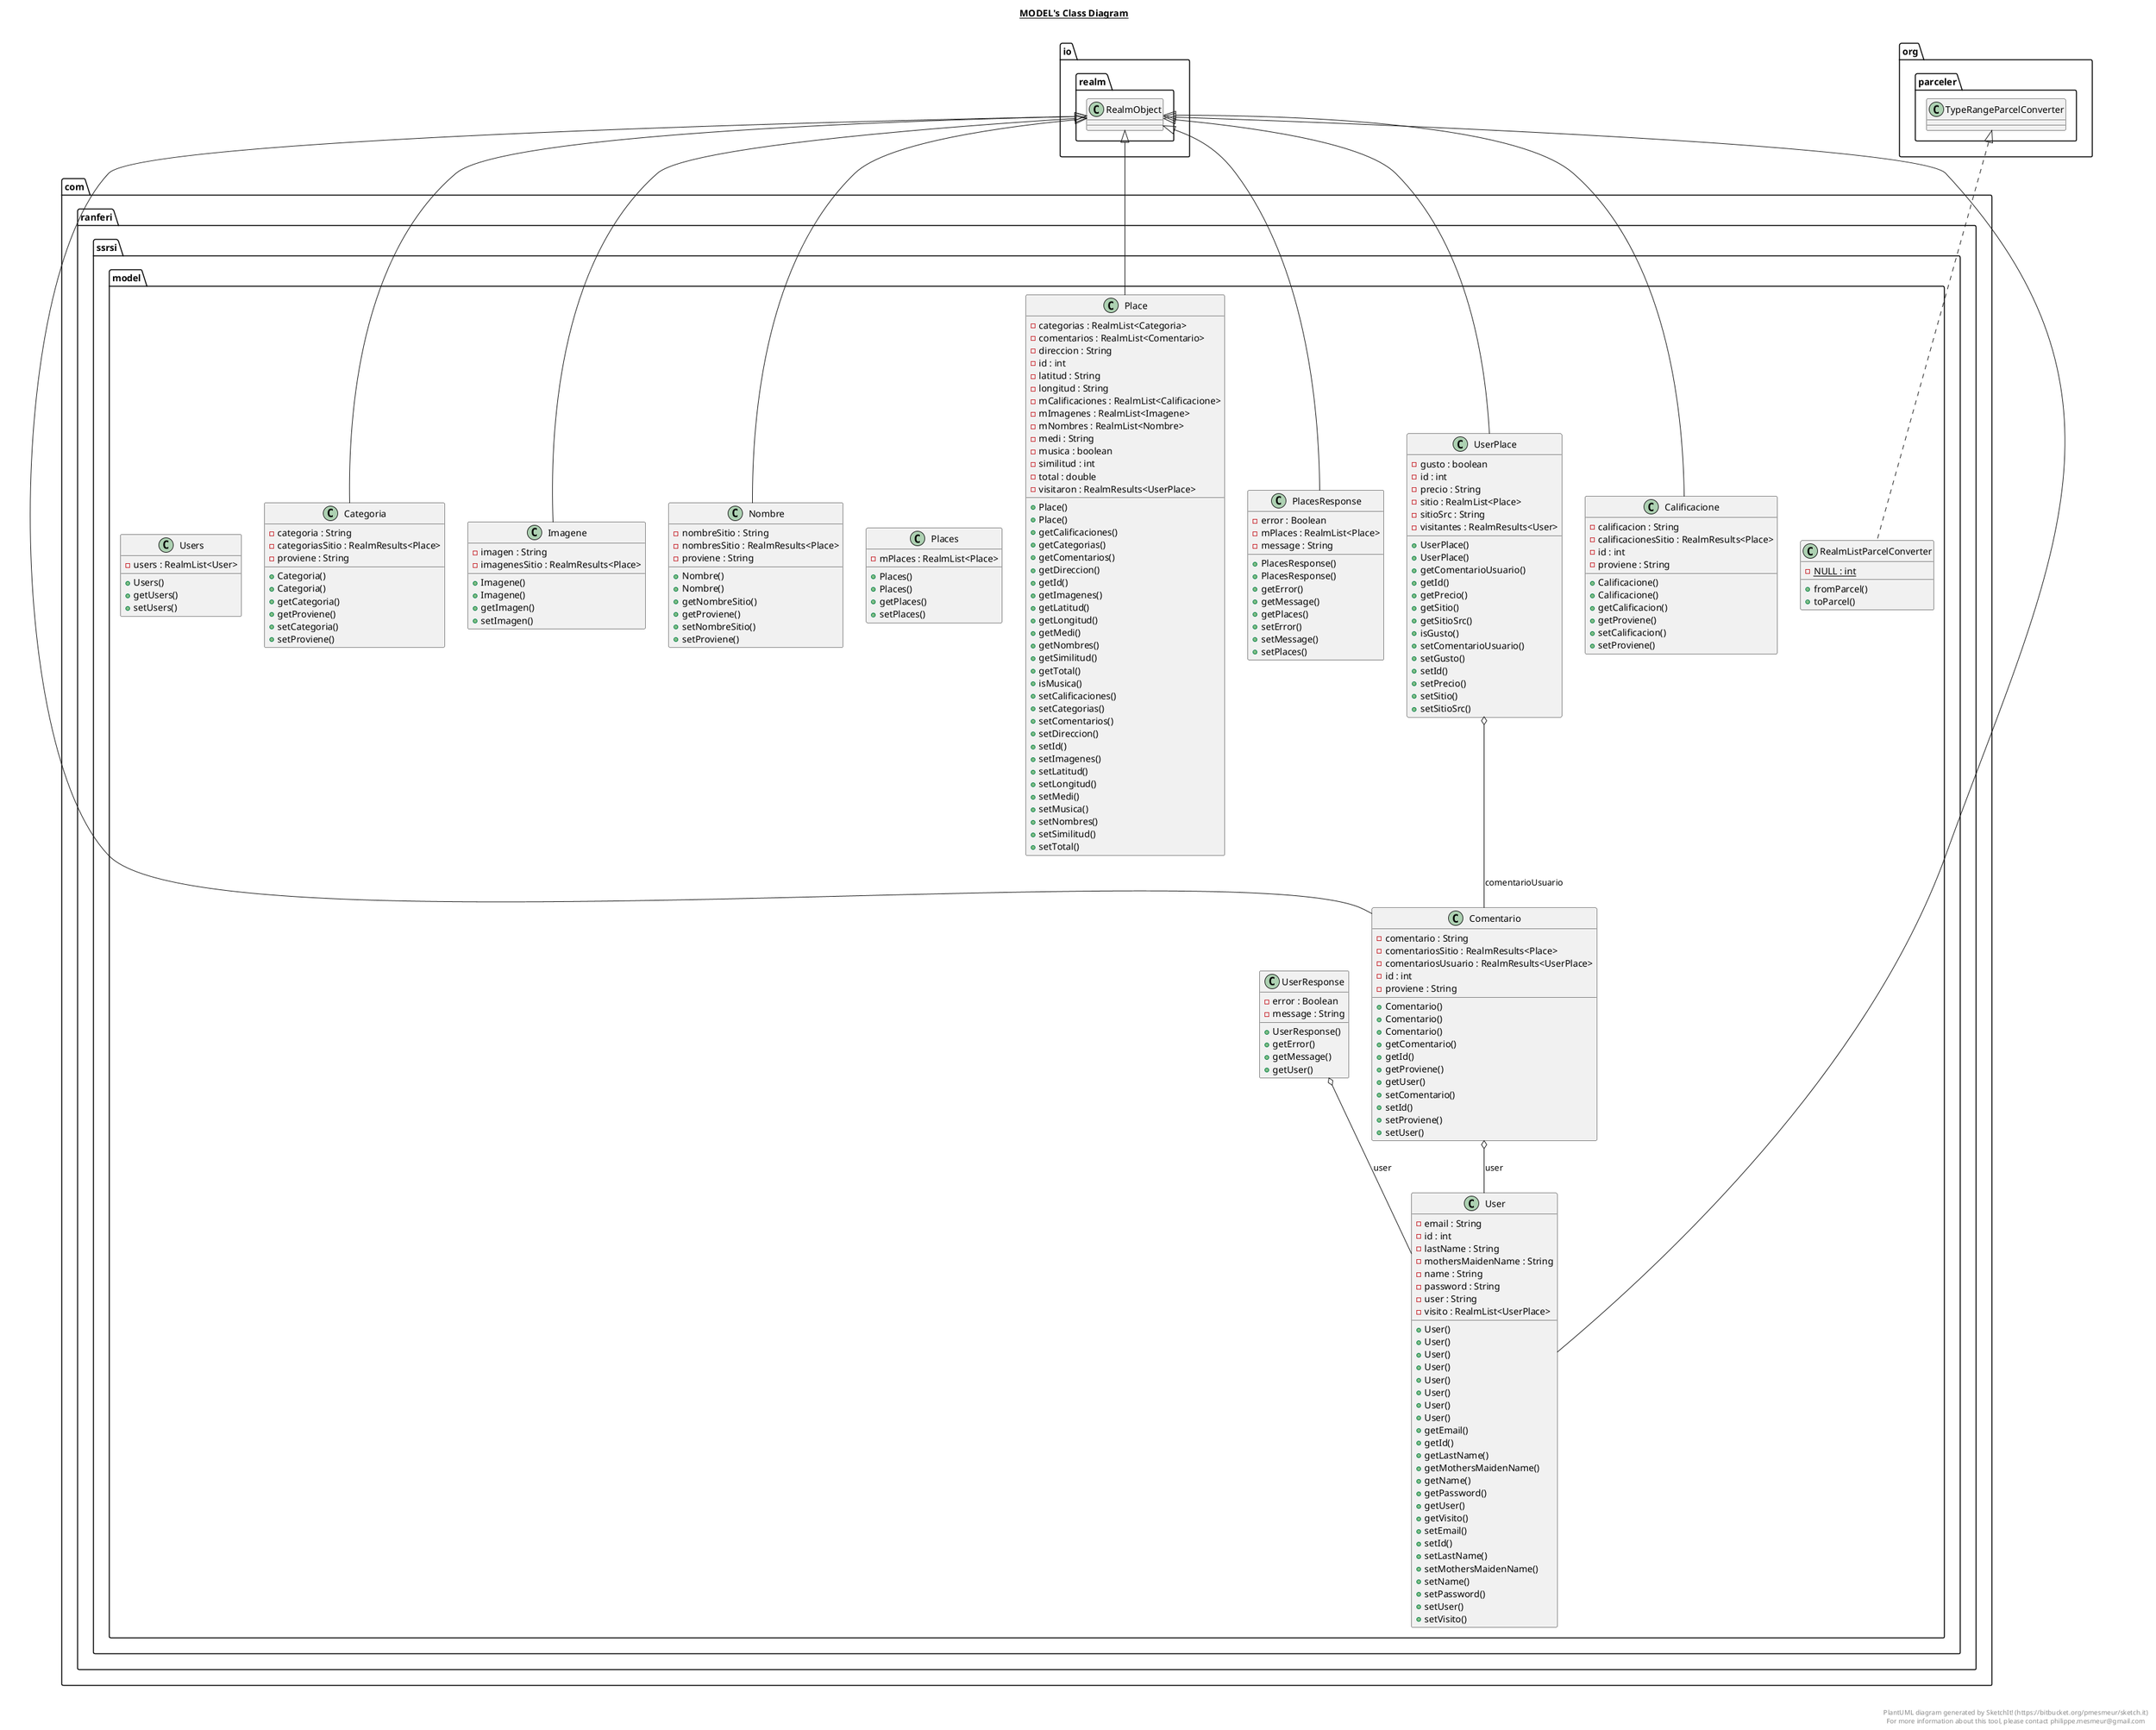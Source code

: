 @startuml

title __MODEL's Class Diagram__\n

  namespace com.ranferi.ssrsi {
    namespace model {
      class com.ranferi.ssrsi.model.Calificacione {
          - calificacion : String
          - calificacionesSitio : RealmResults<Place>
          - id : int
          - proviene : String
          + Calificacione()
          + Calificacione()
          + getCalificacion()
          + getProviene()
          + setCalificacion()
          + setProviene()
      }
    }
  }
  

  namespace com.ranferi.ssrsi {
    namespace model {
      class com.ranferi.ssrsi.model.Categoria {
          - categoria : String
          - categoriasSitio : RealmResults<Place>
          - proviene : String
          + Categoria()
          + Categoria()
          + getCategoria()
          + getProviene()
          + setCategoria()
          + setProviene()
      }
    }
  }
  

  namespace com.ranferi.ssrsi {
    namespace model {
      class com.ranferi.ssrsi.model.Comentario {
          - comentario : String
          - comentariosSitio : RealmResults<Place>
          - comentariosUsuario : RealmResults<UserPlace>
          - id : int
          - proviene : String
          + Comentario()
          + Comentario()
          + Comentario()
          + getComentario()
          + getId()
          + getProviene()
          + getUser()
          + setComentario()
          + setId()
          + setProviene()
          + setUser()
      }
    }
  }
  

  namespace com.ranferi.ssrsi {
    namespace model {
      class com.ranferi.ssrsi.model.Imagene {
          - imagen : String
          - imagenesSitio : RealmResults<Place>
          + Imagene()
          + Imagene()
          + getImagen()
          + setImagen()
      }
    }
  }
  

  namespace com.ranferi.ssrsi {
    namespace model {
      class com.ranferi.ssrsi.model.Nombre {
          - nombreSitio : String
          - nombresSitio : RealmResults<Place>
          - proviene : String
          + Nombre()
          + Nombre()
          + getNombreSitio()
          + getProviene()
          + setNombreSitio()
          + setProviene()
      }
    }
  }
  

  namespace com.ranferi.ssrsi {
    namespace model {
      class com.ranferi.ssrsi.model.Place {
          - categorias : RealmList<Categoria>
          - comentarios : RealmList<Comentario>
          - direccion : String
          - id : int
          - latitud : String
          - longitud : String
          - mCalificaciones : RealmList<Calificacione>
          - mImagenes : RealmList<Imagene>
          - mNombres : RealmList<Nombre>
          - medi : String
          - musica : boolean
          - similitud : int
          - total : double
          - visitaron : RealmResults<UserPlace>
          + Place()
          + Place()
          + getCalificaciones()
          + getCategorias()
          + getComentarios()
          + getDireccion()
          + getId()
          + getImagenes()
          + getLatitud()
          + getLongitud()
          + getMedi()
          + getNombres()
          + getSimilitud()
          + getTotal()
          + isMusica()
          + setCalificaciones()
          + setCategorias()
          + setComentarios()
          + setDireccion()
          + setId()
          + setImagenes()
          + setLatitud()
          + setLongitud()
          + setMedi()
          + setMusica()
          + setNombres()
          + setSimilitud()
          + setTotal()
      }
    }
  }
  

  namespace com.ranferi.ssrsi {
    namespace model {
      class com.ranferi.ssrsi.model.Places {
          - mPlaces : RealmList<Place>
          + Places()
          + Places()
          + getPlaces()
          + setPlaces()
      }
    }
  }
  

  namespace com.ranferi.ssrsi {
    namespace model {
      class com.ranferi.ssrsi.model.PlacesResponse {
          - error : Boolean
          - mPlaces : RealmList<Place>
          - message : String
          + PlacesResponse()
          + PlacesResponse()
          + getError()
          + getMessage()
          + getPlaces()
          + setError()
          + setMessage()
          + setPlaces()
      }
    }
  }
  

  namespace com.ranferi.ssrsi {
    namespace model {
      class com.ranferi.ssrsi.model.RealmListParcelConverter {
          {static} - NULL : int
          + fromParcel()
          + toParcel()
      }
    }
  }
  

  namespace com.ranferi.ssrsi {
    namespace model {
      class com.ranferi.ssrsi.model.User {
          - email : String
          - id : int
          - lastName : String
          - mothersMaidenName : String
          - name : String
          - password : String
          - user : String
          - visito : RealmList<UserPlace>
          + User()
          + User()
          + User()
          + User()
          + User()
          + User()
          + User()
          + User()
          + getEmail()
          + getId()
          + getLastName()
          + getMothersMaidenName()
          + getName()
          + getPassword()
          + getUser()
          + getVisito()
          + setEmail()
          + setId()
          + setLastName()
          + setMothersMaidenName()
          + setName()
          + setPassword()
          + setUser()
          + setVisito()
      }
    }
  }
  

  namespace com.ranferi.ssrsi {
    namespace model {
      class com.ranferi.ssrsi.model.UserPlace {
          - gusto : boolean
          - id : int
          - precio : String
          - sitio : RealmList<Place>
          - sitioSrc : String
          - visitantes : RealmResults<User>
          + UserPlace()
          + UserPlace()
          + getComentarioUsuario()
          + getId()
          + getPrecio()
          + getSitio()
          + getSitioSrc()
          + isGusto()
          + setComentarioUsuario()
          + setGusto()
          + setId()
          + setPrecio()
          + setSitio()
          + setSitioSrc()
      }
    }
  }
  

  namespace com.ranferi.ssrsi {
    namespace model {
      class com.ranferi.ssrsi.model.UserResponse {
          - error : Boolean
          - message : String
          + UserResponse()
          + getError()
          + getMessage()
          + getUser()
      }
    }
  }
  

  namespace com.ranferi.ssrsi {
    namespace model {
      class com.ranferi.ssrsi.model.Users {
          - users : RealmList<User>
          + Users()
          + getUsers()
          + setUsers()
      }
    }
  }
  

  com.ranferi.ssrsi.model.Calificacione -up-|> io.realm.RealmObject
  com.ranferi.ssrsi.model.Categoria -up-|> io.realm.RealmObject
  com.ranferi.ssrsi.model.Comentario -up-|> io.realm.RealmObject
  com.ranferi.ssrsi.model.Comentario o-- com.ranferi.ssrsi.model.User : user
  com.ranferi.ssrsi.model.Imagene -up-|> io.realm.RealmObject
  com.ranferi.ssrsi.model.Nombre -up-|> io.realm.RealmObject
  com.ranferi.ssrsi.model.Place -up-|> io.realm.RealmObject
  com.ranferi.ssrsi.model.PlacesResponse -up-|> io.realm.RealmObject
  com.ranferi.ssrsi.model.RealmListParcelConverter .up.|> org.parceler.TypeRangeParcelConverter
  com.ranferi.ssrsi.model.User -up-|> io.realm.RealmObject
  com.ranferi.ssrsi.model.UserPlace -up-|> io.realm.RealmObject
  com.ranferi.ssrsi.model.UserPlace o-- com.ranferi.ssrsi.model.Comentario : comentarioUsuario
  com.ranferi.ssrsi.model.UserResponse o-- com.ranferi.ssrsi.model.User : user


right footer


PlantUML diagram generated by SketchIt! (https://bitbucket.org/pmesmeur/sketch.it)
For more information about this tool, please contact philippe.mesmeur@gmail.com
endfooter

@enduml
